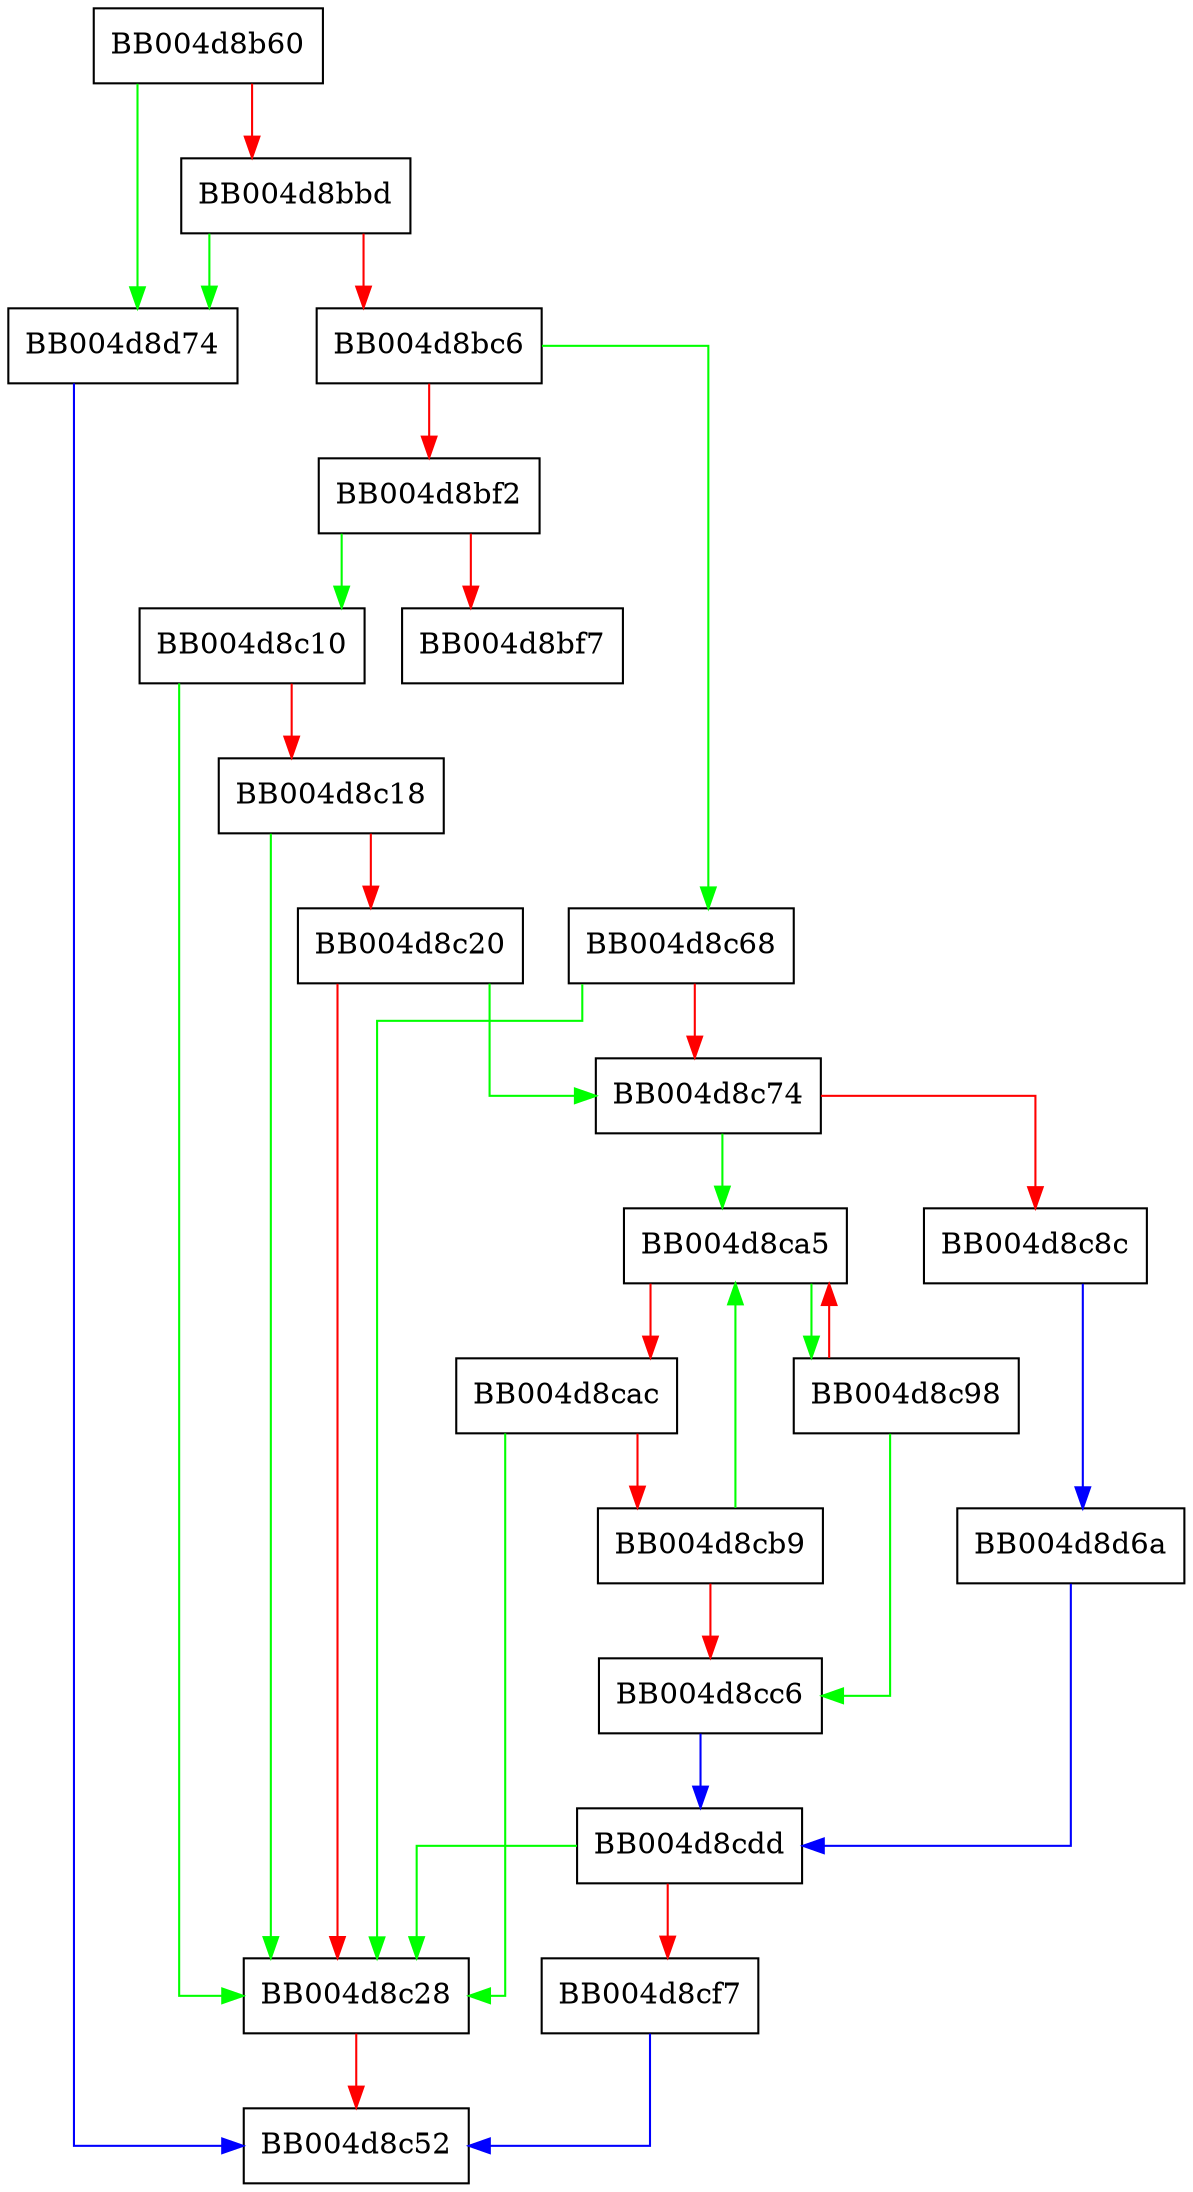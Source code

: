 digraph SSL_CTX_add_client_custom_ext {
  node [shape="box"];
  graph [splines=ortho];
  BB004d8b60 -> BB004d8d74 [color="green"];
  BB004d8b60 -> BB004d8bbd [color="red"];
  BB004d8bbd -> BB004d8d74 [color="green"];
  BB004d8bbd -> BB004d8bc6 [color="red"];
  BB004d8bc6 -> BB004d8c68 [color="green"];
  BB004d8bc6 -> BB004d8bf2 [color="red"];
  BB004d8bf2 -> BB004d8c10 [color="green"];
  BB004d8bf2 -> BB004d8bf7 [color="red"];
  BB004d8c10 -> BB004d8c28 [color="green"];
  BB004d8c10 -> BB004d8c18 [color="red"];
  BB004d8c18 -> BB004d8c28 [color="green"];
  BB004d8c18 -> BB004d8c20 [color="red"];
  BB004d8c20 -> BB004d8c74 [color="green"];
  BB004d8c20 -> BB004d8c28 [color="red"];
  BB004d8c28 -> BB004d8c52 [color="red"];
  BB004d8c68 -> BB004d8c28 [color="green"];
  BB004d8c68 -> BB004d8c74 [color="red"];
  BB004d8c74 -> BB004d8ca5 [color="green"];
  BB004d8c74 -> BB004d8c8c [color="red"];
  BB004d8c8c -> BB004d8d6a [color="blue"];
  BB004d8c98 -> BB004d8cc6 [color="green"];
  BB004d8c98 -> BB004d8ca5 [color="red"];
  BB004d8ca5 -> BB004d8c98 [color="green"];
  BB004d8ca5 -> BB004d8cac [color="red"];
  BB004d8cac -> BB004d8c28 [color="green"];
  BB004d8cac -> BB004d8cb9 [color="red"];
  BB004d8cb9 -> BB004d8ca5 [color="green"];
  BB004d8cb9 -> BB004d8cc6 [color="red"];
  BB004d8cc6 -> BB004d8cdd [color="blue"];
  BB004d8cdd -> BB004d8c28 [color="green"];
  BB004d8cdd -> BB004d8cf7 [color="red"];
  BB004d8cf7 -> BB004d8c52 [color="blue"];
  BB004d8d6a -> BB004d8cdd [color="blue"];
  BB004d8d74 -> BB004d8c52 [color="blue"];
}